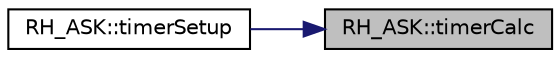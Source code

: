 digraph "RH_ASK::timerCalc"
{
 // LATEX_PDF_SIZE
  edge [fontname="Helvetica",fontsize="10",labelfontname="Helvetica",labelfontsize="10"];
  node [fontname="Helvetica",fontsize="10",shape=record];
  rankdir="RL";
  Node1 [label="RH_ASK::timerCalc",height=0.2,width=0.4,color="black", fillcolor="grey75", style="filled", fontcolor="black",tooltip="Helper function for calculating timer ticks."];
  Node1 -> Node2 [dir="back",color="midnightblue",fontsize="10",style="solid",fontname="Helvetica"];
  Node2 [label="RH_ASK::timerSetup",height=0.2,width=0.4,color="black", fillcolor="white", style="filled",URL="$class_r_h___a_s_k.html#a970ad5b09457534552a4956fdc6a0273",tooltip="Set up the timer and its interrutps so the interrupt handler is called at the right frequency."];
}
